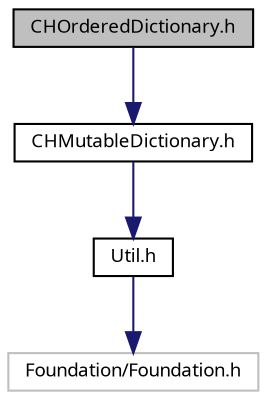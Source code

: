 digraph "CHOrderedDictionary.h"
{
  bgcolor="transparent";
  edge [fontname="LucidaGrande",fontsize="9",labelfontname="LucidaGrande",labelfontsize="9"];
  node [fontname="LucidaGrande",fontsize="9",shape=record];
  Node1 [label="CHOrderedDictionary.h",height=0.2,width=0.4,color="black", fillcolor="grey75", style="filled" fontcolor="black"];
  Node1 -> Node2 [color="midnightblue",fontsize="9",style="solid",fontname="LucidaGrande"];
  Node2 [label="CHMutableDictionary.h",height=0.2,width=0.4,color="black",URL="$_c_h_mutable_dictionary_8h.html",tooltip="A mutable dictionary class."];
  Node2 -> Node3 [color="midnightblue",fontsize="9",style="solid",fontname="LucidaGrande"];
  Node3 [label="Util.h",height=0.2,width=0.4,color="black",URL="$_util_8h.html",tooltip="A group of utility C functions for simplifying common exceptions and logging."];
  Node3 -> Node4 [color="midnightblue",fontsize="9",style="solid",fontname="LucidaGrande"];
  Node4 [label="Foundation/Foundation.h",height=0.2,width=0.4,color="grey75"];
}

